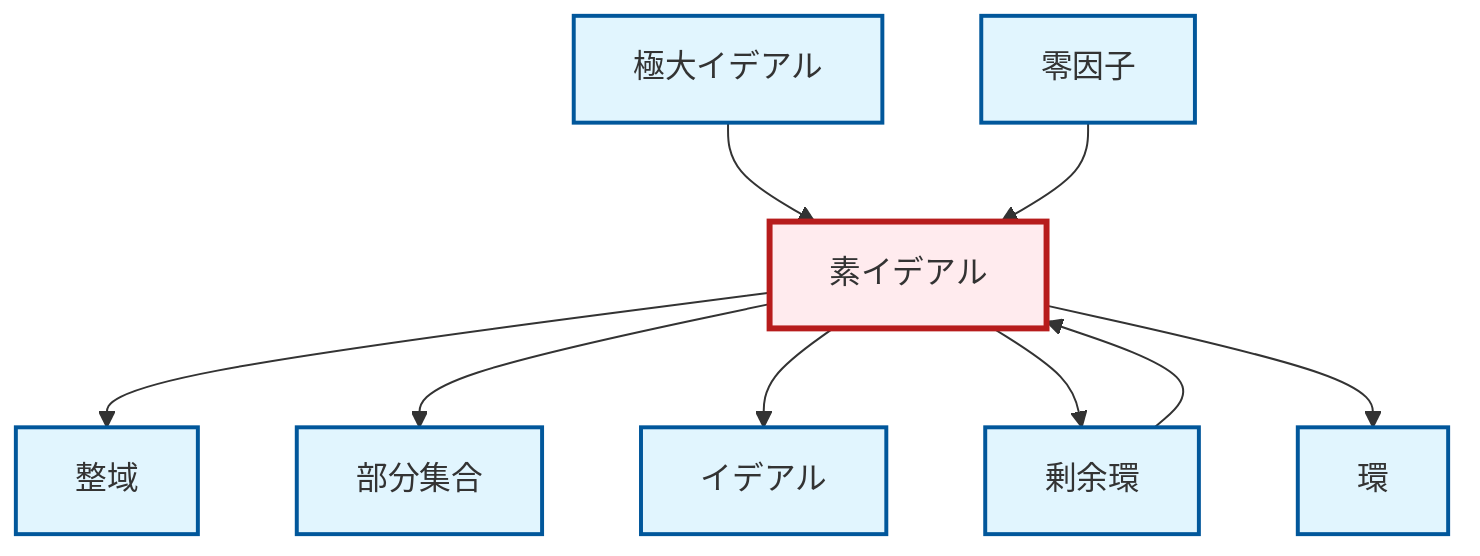 graph TD
    classDef definition fill:#e1f5fe,stroke:#01579b,stroke-width:2px
    classDef theorem fill:#f3e5f5,stroke:#4a148c,stroke-width:2px
    classDef axiom fill:#fff3e0,stroke:#e65100,stroke-width:2px
    classDef example fill:#e8f5e9,stroke:#1b5e20,stroke-width:2px
    classDef current fill:#ffebee,stroke:#b71c1c,stroke-width:3px
    def-subset["部分集合"]:::definition
    def-maximal-ideal["極大イデアル"]:::definition
    def-ring["環"]:::definition
    def-quotient-ring["剰余環"]:::definition
    def-zero-divisor["零因子"]:::definition
    def-integral-domain["整域"]:::definition
    def-ideal["イデアル"]:::definition
    def-prime-ideal["素イデアル"]:::definition
    def-maximal-ideal --> def-prime-ideal
    def-prime-ideal --> def-integral-domain
    def-prime-ideal --> def-subset
    def-prime-ideal --> def-ideal
    def-prime-ideal --> def-quotient-ring
    def-zero-divisor --> def-prime-ideal
    def-quotient-ring --> def-prime-ideal
    def-prime-ideal --> def-ring
    class def-prime-ideal current